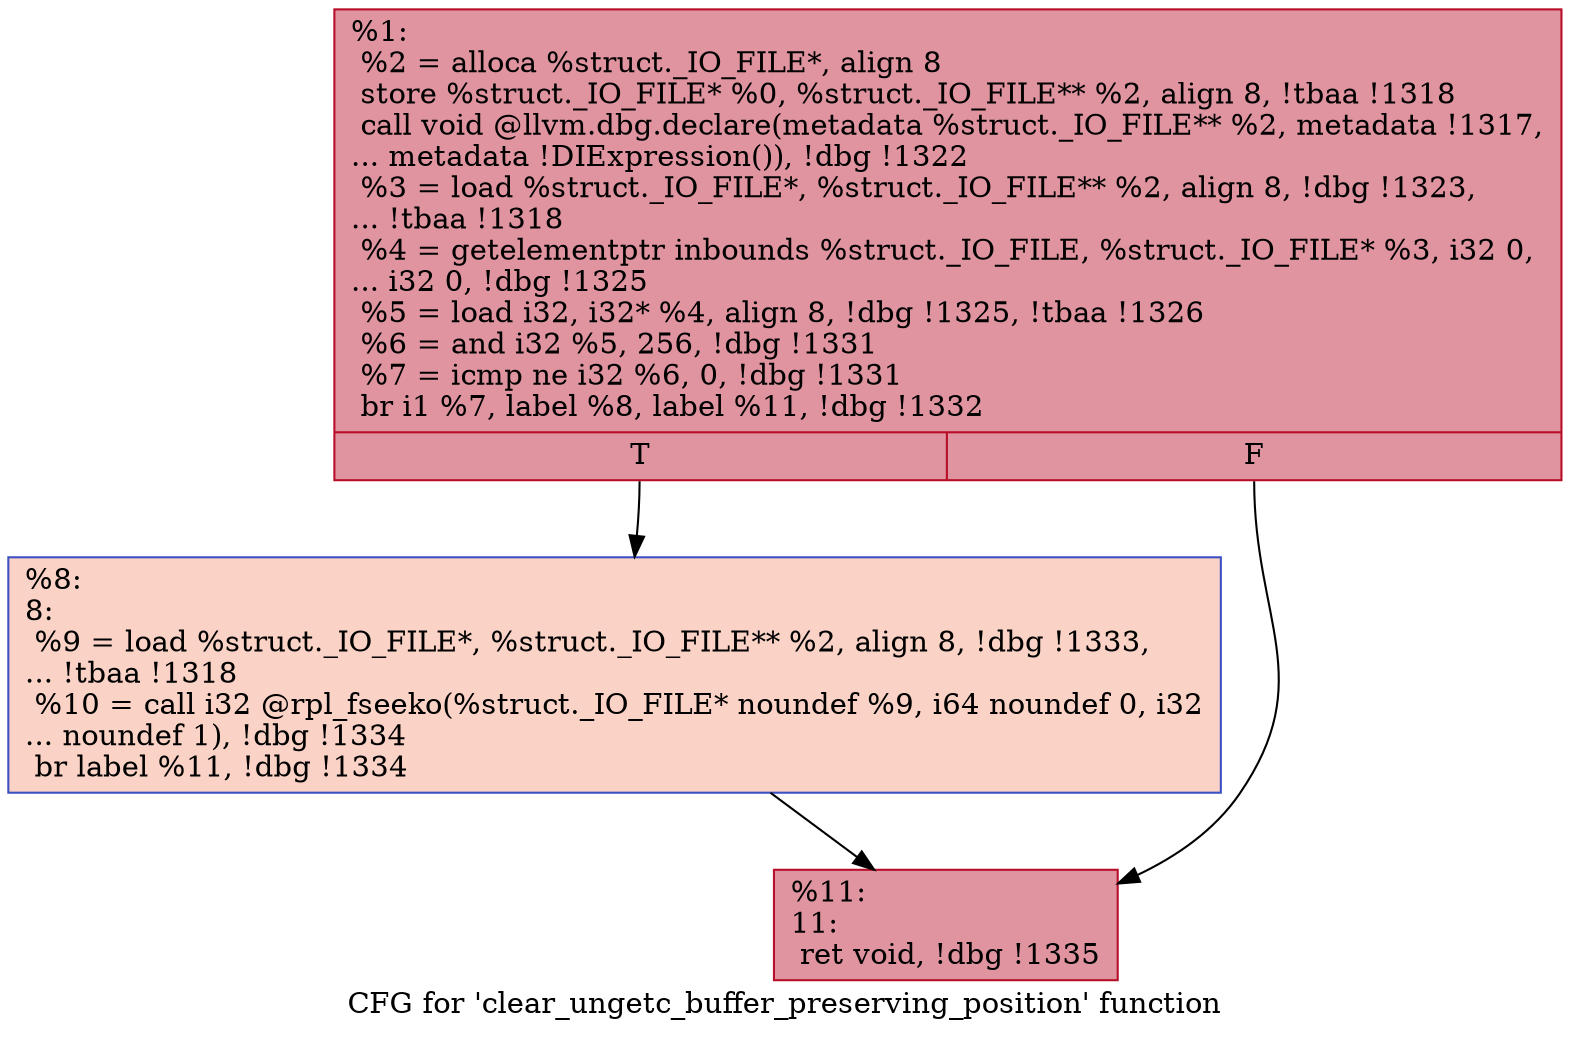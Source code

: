 digraph "CFG for 'clear_ungetc_buffer_preserving_position' function" {
	label="CFG for 'clear_ungetc_buffer_preserving_position' function";

	Node0x2346c30 [shape=record,color="#b70d28ff", style=filled, fillcolor="#b70d2870",label="{%1:\l  %2 = alloca %struct._IO_FILE*, align 8\l  store %struct._IO_FILE* %0, %struct._IO_FILE** %2, align 8, !tbaa !1318\l  call void @llvm.dbg.declare(metadata %struct._IO_FILE** %2, metadata !1317,\l... metadata !DIExpression()), !dbg !1322\l  %3 = load %struct._IO_FILE*, %struct._IO_FILE** %2, align 8, !dbg !1323,\l... !tbaa !1318\l  %4 = getelementptr inbounds %struct._IO_FILE, %struct._IO_FILE* %3, i32 0,\l... i32 0, !dbg !1325\l  %5 = load i32, i32* %4, align 8, !dbg !1325, !tbaa !1326\l  %6 = and i32 %5, 256, !dbg !1331\l  %7 = icmp ne i32 %6, 0, !dbg !1331\l  br i1 %7, label %8, label %11, !dbg !1332\l|{<s0>T|<s1>F}}"];
	Node0x2346c30:s0 -> Node0x2347d90;
	Node0x2346c30:s1 -> Node0x2347de0;
	Node0x2347d90 [shape=record,color="#3d50c3ff", style=filled, fillcolor="#f59c7d70",label="{%8:\l8:                                                \l  %9 = load %struct._IO_FILE*, %struct._IO_FILE** %2, align 8, !dbg !1333,\l... !tbaa !1318\l  %10 = call i32 @rpl_fseeko(%struct._IO_FILE* noundef %9, i64 noundef 0, i32\l... noundef 1), !dbg !1334\l  br label %11, !dbg !1334\l}"];
	Node0x2347d90 -> Node0x2347de0;
	Node0x2347de0 [shape=record,color="#b70d28ff", style=filled, fillcolor="#b70d2870",label="{%11:\l11:                                               \l  ret void, !dbg !1335\l}"];
}
